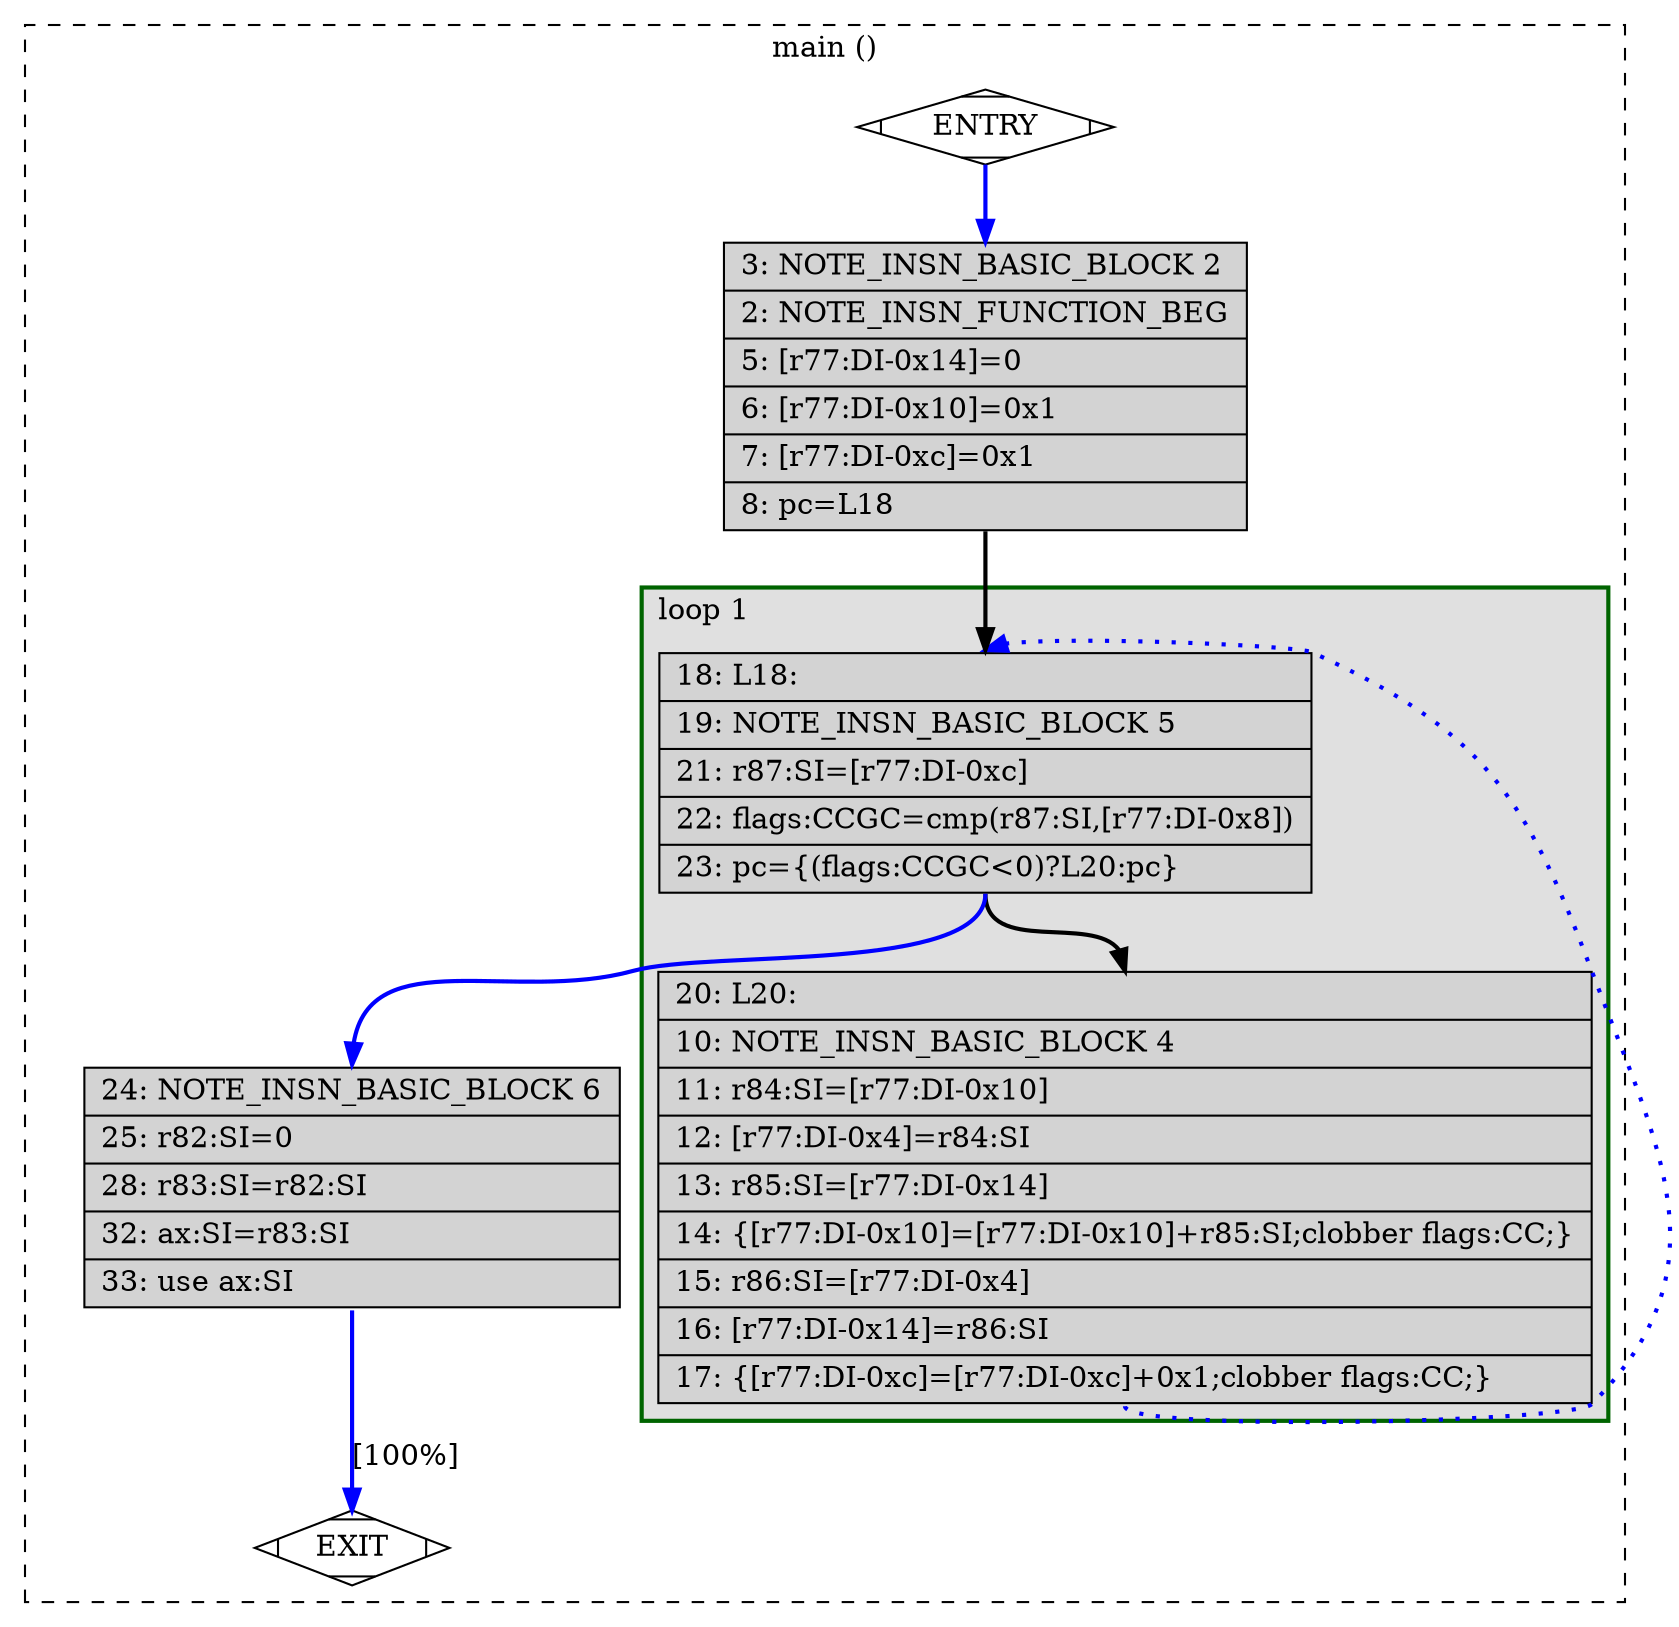 digraph "a-main.cpp.245r.expand" {
overlap=false;
subgraph "cluster_main" {
	style="dashed";
	color="black";
	label="main ()";
	subgraph cluster_0_1 {
	style="filled";
	color="darkgreen";
	fillcolor="grey88";
	label="loop 1";
	labeljust=l;
	penwidth=2;
	fn_0_basic_block_5 [shape=record,style=filled,fillcolor=lightgrey,label="{\ \ \ 18:\ L18:\l\
|\ \ \ 19:\ NOTE_INSN_BASIC_BLOCK\ 5\l\
|\ \ \ 21:\ r87:SI=[r77:DI-0xc]\l\
|\ \ \ 22:\ flags:CCGC=cmp(r87:SI,[r77:DI-0x8])\l\
|\ \ \ 23:\ pc=\{(flags:CCGC\<0)?L20:pc\}\l\
}"];

	fn_0_basic_block_4 [shape=record,style=filled,fillcolor=lightgrey,label="{\ \ \ 20:\ L20:\l\
|\ \ \ 10:\ NOTE_INSN_BASIC_BLOCK\ 4\l\
|\ \ \ 11:\ r84:SI=[r77:DI-0x10]\l\
|\ \ \ 12:\ [r77:DI-0x4]=r84:SI\l\
|\ \ \ 13:\ r85:SI=[r77:DI-0x14]\l\
|\ \ \ 14:\ \{[r77:DI-0x10]=[r77:DI-0x10]+r85:SI;clobber\ flags:CC;\}\l\
|\ \ \ 15:\ r86:SI=[r77:DI-0x4]\l\
|\ \ \ 16:\ [r77:DI-0x14]=r86:SI\l\
|\ \ \ 17:\ \{[r77:DI-0xc]=[r77:DI-0xc]+0x1;clobber\ flags:CC;\}\l\
}"];

	}
	fn_0_basic_block_0 [shape=Mdiamond,style=filled,fillcolor=white,label="ENTRY"];

	fn_0_basic_block_1 [shape=Mdiamond,style=filled,fillcolor=white,label="EXIT"];

	fn_0_basic_block_2 [shape=record,style=filled,fillcolor=lightgrey,label="{\ \ \ \ 3:\ NOTE_INSN_BASIC_BLOCK\ 2\l\
|\ \ \ \ 2:\ NOTE_INSN_FUNCTION_BEG\l\
|\ \ \ \ 5:\ [r77:DI-0x14]=0\l\
|\ \ \ \ 6:\ [r77:DI-0x10]=0x1\l\
|\ \ \ \ 7:\ [r77:DI-0xc]=0x1\l\
|\ \ \ \ 8:\ pc=L18\l\
}"];

	fn_0_basic_block_6 [shape=record,style=filled,fillcolor=lightgrey,label="{\ \ \ 24:\ NOTE_INSN_BASIC_BLOCK\ 6\l\
|\ \ \ 25:\ r82:SI=0\l\
|\ \ \ 28:\ r83:SI=r82:SI\l\
|\ \ \ 32:\ ax:SI=r83:SI\l\
|\ \ \ 33:\ use\ ax:SI\l\
}"];

	fn_0_basic_block_0:s -> fn_0_basic_block_2:n [style="solid,bold",color=blue,weight=100,constraint=true];
	fn_0_basic_block_2:s -> fn_0_basic_block_5:n [style="solid,bold",color=black,weight=10,constraint=true];
	fn_0_basic_block_4:s -> fn_0_basic_block_5:n [style="dotted,bold",color=blue,weight=10,constraint=false];
	fn_0_basic_block_5:s -> fn_0_basic_block_4:n [style="solid,bold",color=black,weight=10,constraint=true];
	fn_0_basic_block_5:s -> fn_0_basic_block_6:n [style="solid,bold",color=blue,weight=100,constraint=true];
	fn_0_basic_block_6:s -> fn_0_basic_block_1:n [style="solid,bold",color=blue,weight=100,constraint=true,label="[100%]"];
	fn_0_basic_block_0:s -> fn_0_basic_block_1:n [style="invis",constraint=true];
}
}
